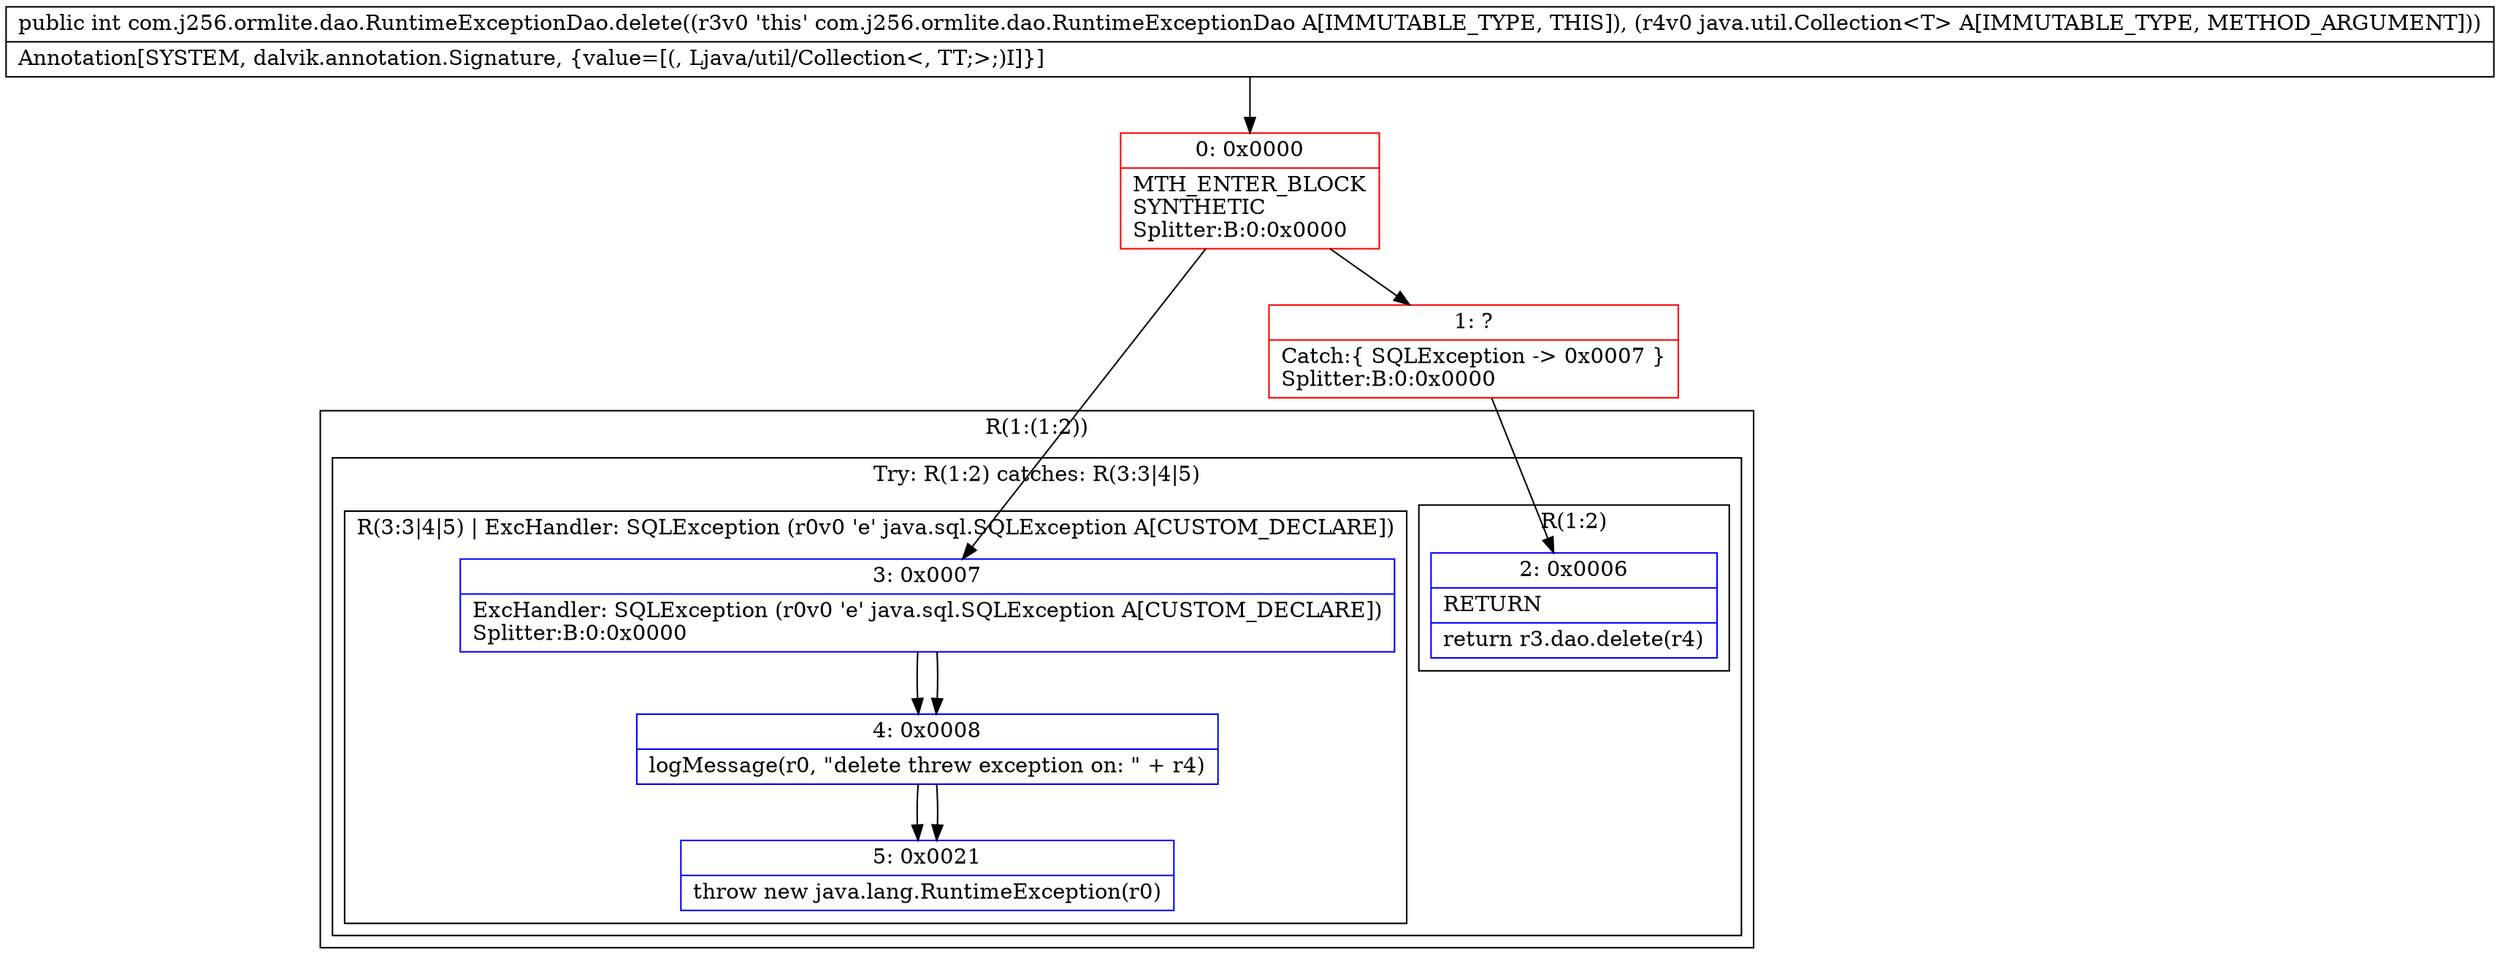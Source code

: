 digraph "CFG forcom.j256.ormlite.dao.RuntimeExceptionDao.delete(Ljava\/util\/Collection;)I" {
subgraph cluster_Region_354762192 {
label = "R(1:(1:2))";
node [shape=record,color=blue];
subgraph cluster_TryCatchRegion_2125135663 {
label = "Try: R(1:2) catches: R(3:3|4|5)";
node [shape=record,color=blue];
subgraph cluster_Region_1191042045 {
label = "R(1:2)";
node [shape=record,color=blue];
Node_2 [shape=record,label="{2\:\ 0x0006|RETURN\l|return r3.dao.delete(r4)\l}"];
}
subgraph cluster_Region_1874067721 {
label = "R(3:3|4|5) | ExcHandler: SQLException (r0v0 'e' java.sql.SQLException A[CUSTOM_DECLARE])\l";
node [shape=record,color=blue];
Node_3 [shape=record,label="{3\:\ 0x0007|ExcHandler: SQLException (r0v0 'e' java.sql.SQLException A[CUSTOM_DECLARE])\lSplitter:B:0:0x0000\l}"];
Node_4 [shape=record,label="{4\:\ 0x0008|logMessage(r0, \"delete threw exception on: \" + r4)\l}"];
Node_5 [shape=record,label="{5\:\ 0x0021|throw new java.lang.RuntimeException(r0)\l}"];
}
}
}
subgraph cluster_Region_1874067721 {
label = "R(3:3|4|5) | ExcHandler: SQLException (r0v0 'e' java.sql.SQLException A[CUSTOM_DECLARE])\l";
node [shape=record,color=blue];
Node_3 [shape=record,label="{3\:\ 0x0007|ExcHandler: SQLException (r0v0 'e' java.sql.SQLException A[CUSTOM_DECLARE])\lSplitter:B:0:0x0000\l}"];
Node_4 [shape=record,label="{4\:\ 0x0008|logMessage(r0, \"delete threw exception on: \" + r4)\l}"];
Node_5 [shape=record,label="{5\:\ 0x0021|throw new java.lang.RuntimeException(r0)\l}"];
}
Node_0 [shape=record,color=red,label="{0\:\ 0x0000|MTH_ENTER_BLOCK\lSYNTHETIC\lSplitter:B:0:0x0000\l}"];
Node_1 [shape=record,color=red,label="{1\:\ ?|Catch:\{ SQLException \-\> 0x0007 \}\lSplitter:B:0:0x0000\l}"];
MethodNode[shape=record,label="{public int com.j256.ormlite.dao.RuntimeExceptionDao.delete((r3v0 'this' com.j256.ormlite.dao.RuntimeExceptionDao A[IMMUTABLE_TYPE, THIS]), (r4v0 java.util.Collection\<T\> A[IMMUTABLE_TYPE, METHOD_ARGUMENT]))  | Annotation[SYSTEM, dalvik.annotation.Signature, \{value=[(, Ljava\/util\/Collection\<, TT;\>;)I]\}]\l}"];
MethodNode -> Node_0;
Node_3 -> Node_4;
Node_4 -> Node_5;
Node_3 -> Node_4;
Node_4 -> Node_5;
Node_0 -> Node_1;
Node_0 -> Node_3;
Node_1 -> Node_2;
}

